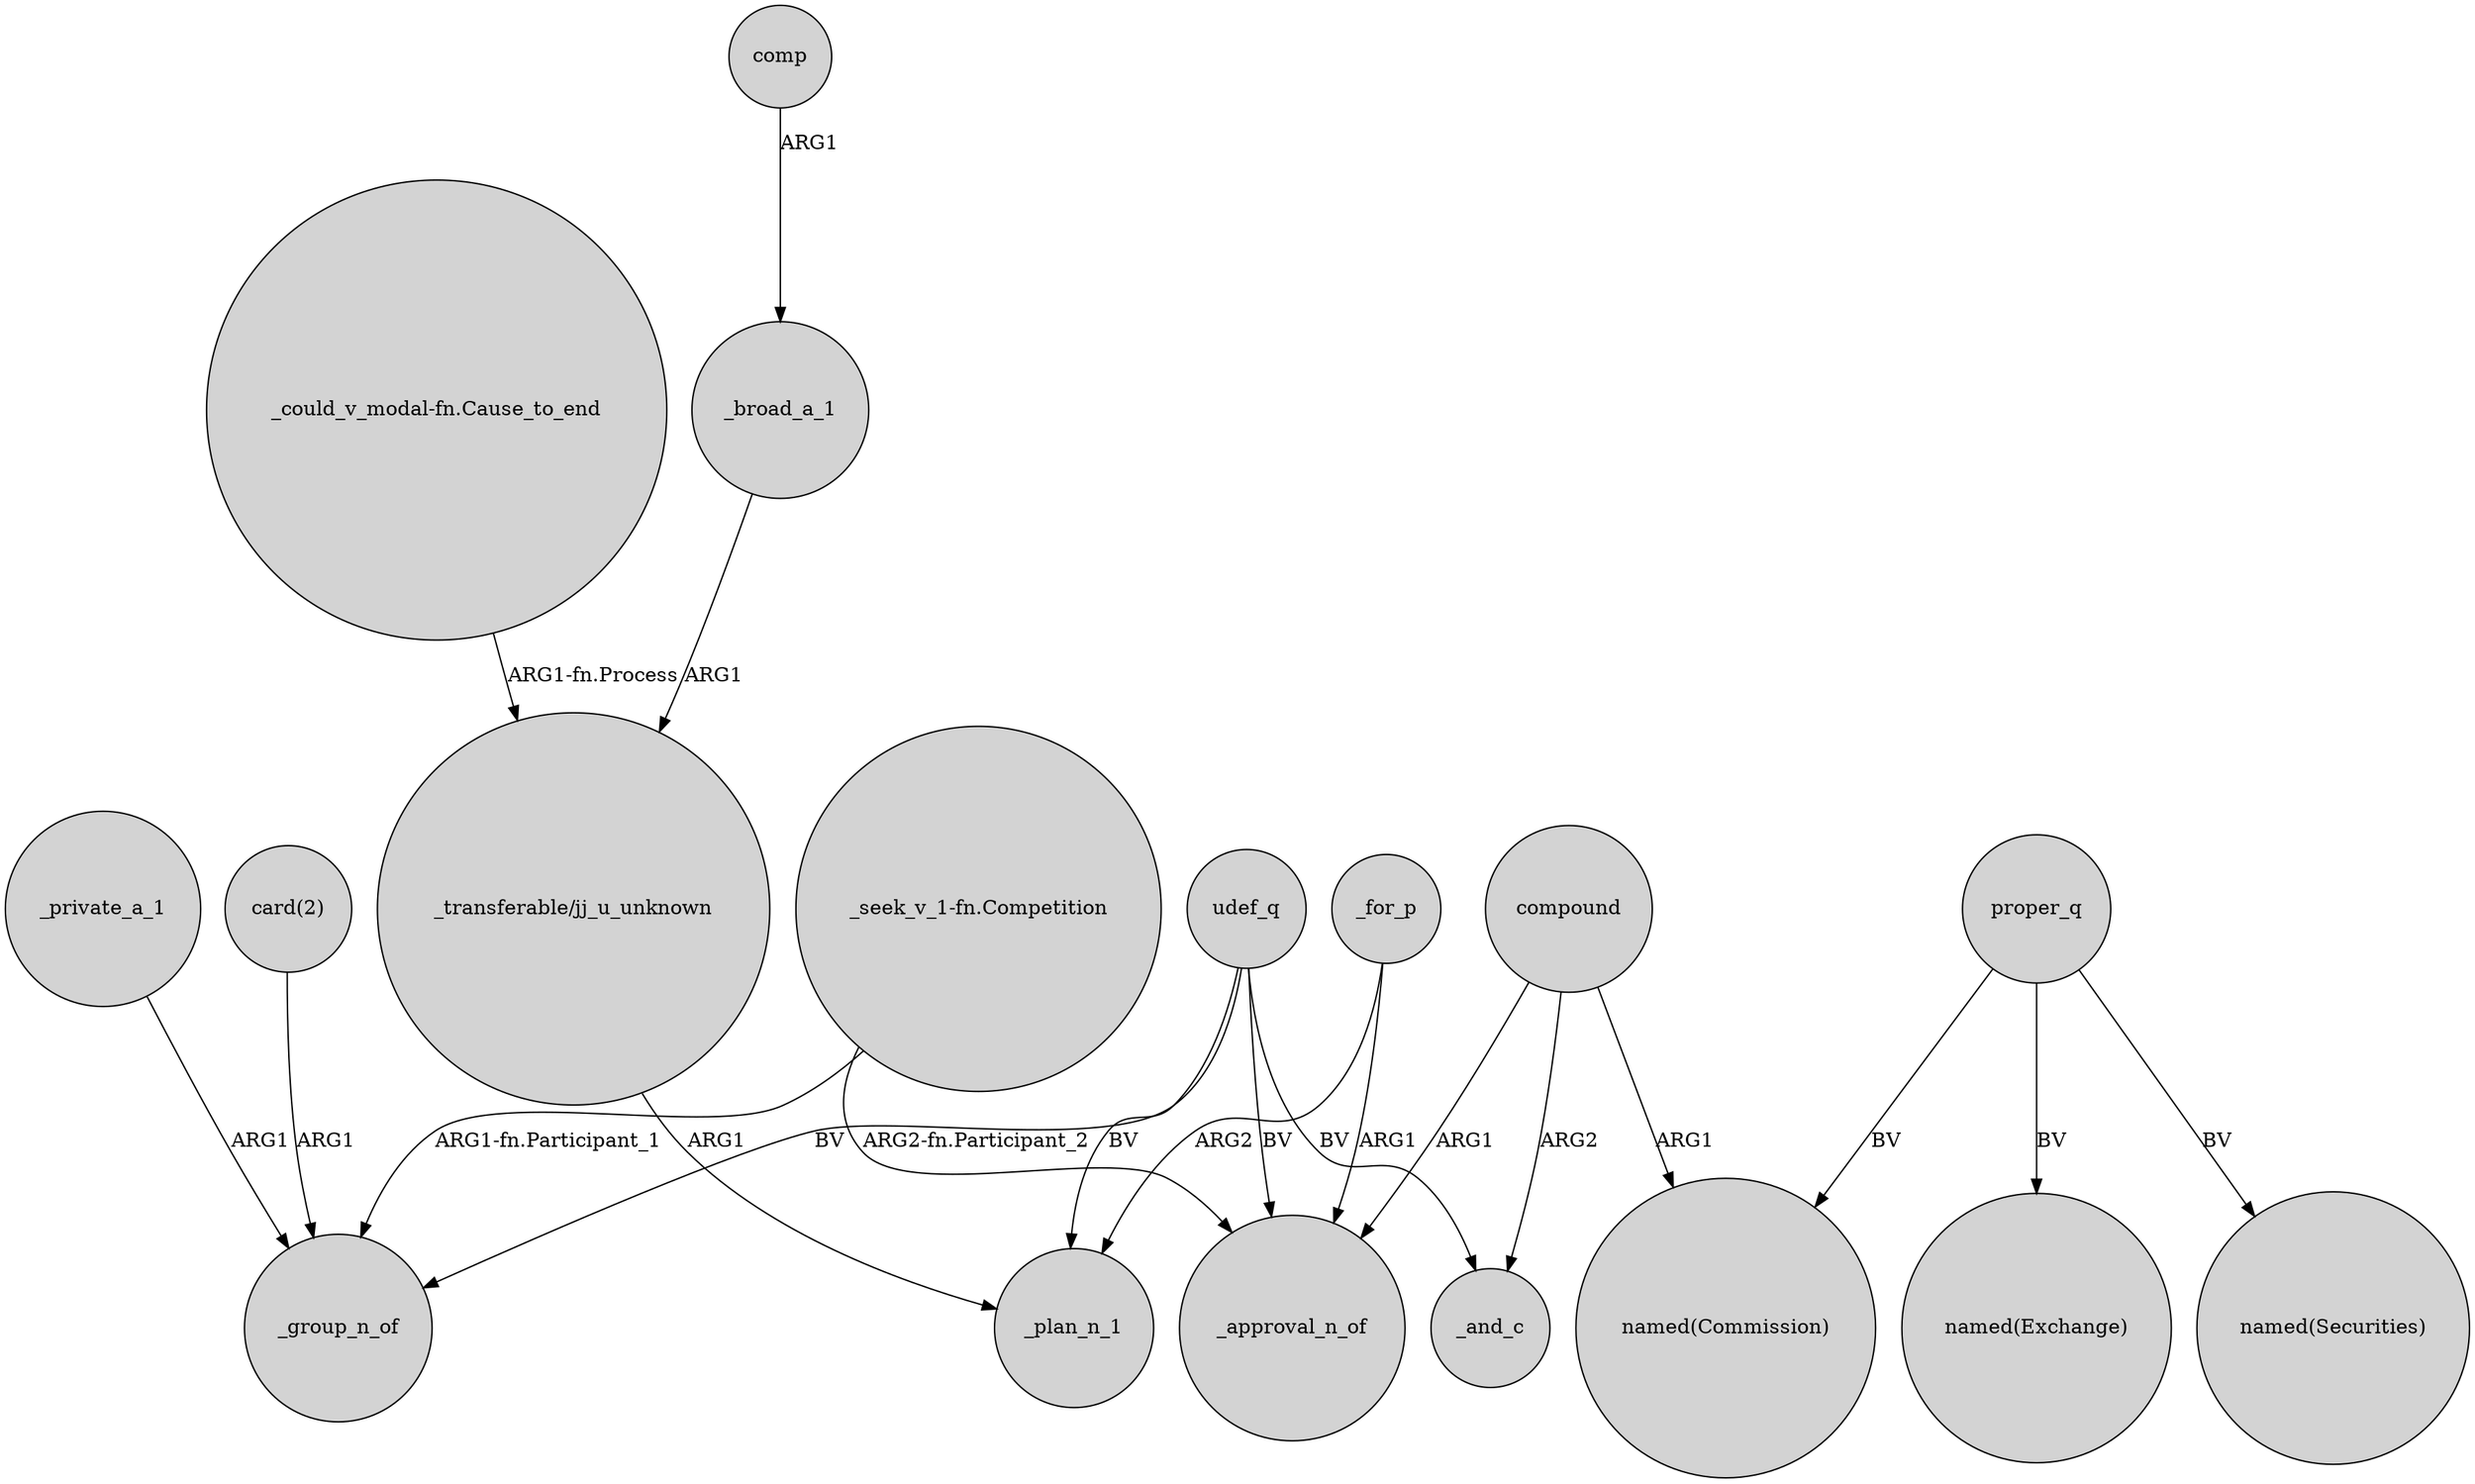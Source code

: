 digraph {
	node [shape=circle style=filled]
	udef_q -> _group_n_of [label=BV]
	compound -> "named(Commission)" [label=ARG1]
	udef_q -> _approval_n_of [label=BV]
	proper_q -> "named(Securities)" [label=BV]
	"card(2)" -> _group_n_of [label=ARG1]
	udef_q -> _and_c [label=BV]
	proper_q -> "named(Exchange)" [label=BV]
	compound -> _and_c [label=ARG2]
	proper_q -> "named(Commission)" [label=BV]
	_private_a_1 -> _group_n_of [label=ARG1]
	"_could_v_modal-fn.Cause_to_end" -> "_transferable/jj_u_unknown" [label="ARG1-fn.Process"]
	"_seek_v_1-fn.Competition" -> _approval_n_of [label="ARG2-fn.Participant_2"]
	_broad_a_1 -> "_transferable/jj_u_unknown" [label=ARG1]
	comp -> _broad_a_1 [label=ARG1]
	_for_p -> _approval_n_of [label=ARG1]
	"_seek_v_1-fn.Competition" -> _group_n_of [label="ARG1-fn.Participant_1"]
	_for_p -> _plan_n_1 [label=ARG2]
	"_transferable/jj_u_unknown" -> _plan_n_1 [label=ARG1]
	compound -> _approval_n_of [label=ARG1]
	udef_q -> _plan_n_1 [label=BV]
}

